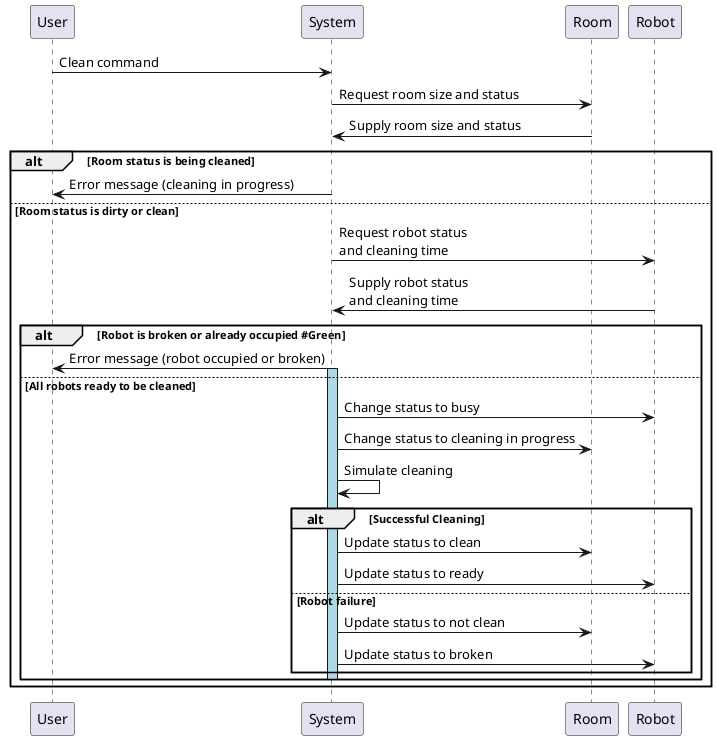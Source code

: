 @startuml
User -> System : Clean command
System -> Room : Request room size and status
Room -> System : Supply room size and status
alt Room status is being cleaned 
    System -> User : Error message (cleaning in progress)
else Room status is dirty or clean
    System -> Robot : Request robot status\nand cleaning time 
    Robot -> System : Supply robot status\nand cleaning time
    alt Robot is broken or already occupied #Green
        System -> User : Error message (robot occupied or broken)
    else All robots ready to be cleaned
        activate System #LightBlue
        System -> Robot : Change status to busy
        System -> Room : Change status to cleaning in progress
        System -> System : Simulate cleaning
        alt Successful Cleaning
            System -> Room : Update status to clean
            System -> Robot : Update status to ready
        else Robot failure
            System -> Room : Update status to not clean
            System -> Robot : Update status to broken
        end
        deactivate System
    end
end

@enduml